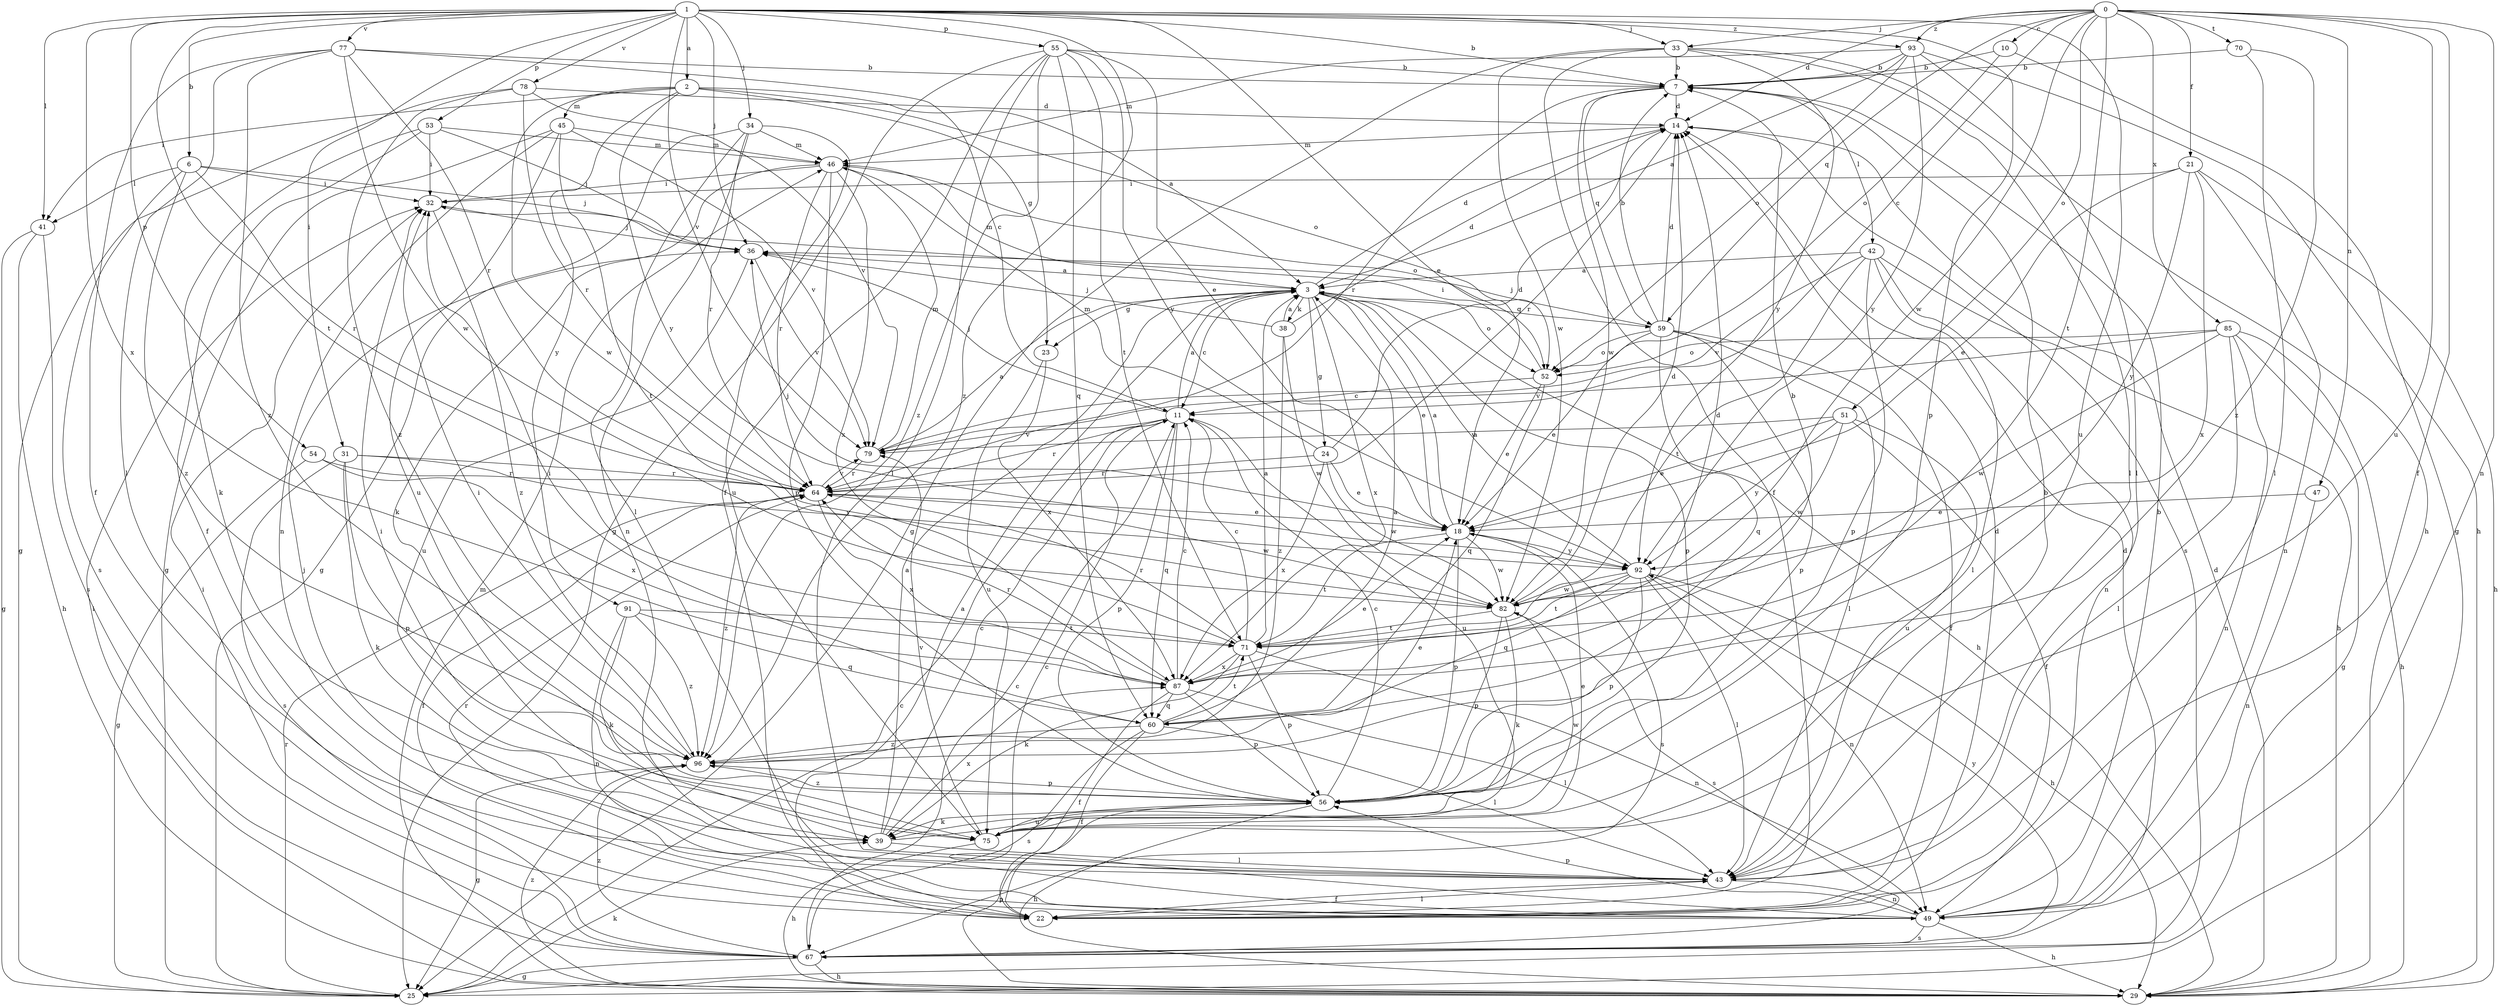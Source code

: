 strict digraph  {
0;
1;
2;
3;
6;
7;
10;
11;
14;
18;
21;
22;
23;
24;
25;
29;
31;
32;
33;
34;
36;
38;
39;
41;
42;
43;
45;
46;
47;
49;
51;
52;
53;
54;
55;
56;
59;
60;
64;
67;
70;
71;
75;
77;
78;
79;
82;
85;
87;
91;
92;
93;
96;
0 -> 10  [label=c];
0 -> 11  [label=c];
0 -> 14  [label=d];
0 -> 21  [label=f];
0 -> 22  [label=f];
0 -> 33  [label=j];
0 -> 47  [label=n];
0 -> 49  [label=n];
0 -> 51  [label=o];
0 -> 59  [label=q];
0 -> 70  [label=t];
0 -> 71  [label=t];
0 -> 75  [label=u];
0 -> 82  [label=w];
0 -> 85  [label=x];
0 -> 93  [label=z];
1 -> 2  [label=a];
1 -> 6  [label=b];
1 -> 7  [label=b];
1 -> 18  [label=e];
1 -> 31  [label=i];
1 -> 33  [label=j];
1 -> 34  [label=j];
1 -> 36  [label=j];
1 -> 41  [label=l];
1 -> 53  [label=p];
1 -> 54  [label=p];
1 -> 55  [label=p];
1 -> 56  [label=p];
1 -> 71  [label=t];
1 -> 75  [label=u];
1 -> 77  [label=v];
1 -> 78  [label=v];
1 -> 79  [label=v];
1 -> 87  [label=x];
1 -> 93  [label=z];
1 -> 96  [label=z];
2 -> 3  [label=a];
2 -> 23  [label=g];
2 -> 41  [label=l];
2 -> 45  [label=m];
2 -> 52  [label=o];
2 -> 82  [label=w];
2 -> 91  [label=y];
2 -> 92  [label=y];
3 -> 11  [label=c];
3 -> 14  [label=d];
3 -> 18  [label=e];
3 -> 23  [label=g];
3 -> 24  [label=g];
3 -> 29  [label=h];
3 -> 38  [label=k];
3 -> 46  [label=m];
3 -> 52  [label=o];
3 -> 56  [label=p];
3 -> 59  [label=q];
3 -> 87  [label=x];
6 -> 32  [label=i];
6 -> 36  [label=j];
6 -> 41  [label=l];
6 -> 64  [label=r];
6 -> 67  [label=s];
6 -> 96  [label=z];
7 -> 14  [label=d];
7 -> 42  [label=l];
7 -> 59  [label=q];
7 -> 64  [label=r];
7 -> 82  [label=w];
10 -> 7  [label=b];
10 -> 25  [label=g];
10 -> 52  [label=o];
11 -> 3  [label=a];
11 -> 36  [label=j];
11 -> 56  [label=p];
11 -> 60  [label=q];
11 -> 64  [label=r];
11 -> 75  [label=u];
11 -> 79  [label=v];
14 -> 46  [label=m];
14 -> 64  [label=r];
14 -> 67  [label=s];
18 -> 3  [label=a];
18 -> 36  [label=j];
18 -> 56  [label=p];
18 -> 67  [label=s];
18 -> 71  [label=t];
18 -> 82  [label=w];
18 -> 92  [label=y];
21 -> 18  [label=e];
21 -> 29  [label=h];
21 -> 32  [label=i];
21 -> 49  [label=n];
21 -> 87  [label=x];
21 -> 92  [label=y];
22 -> 3  [label=a];
22 -> 14  [label=d];
22 -> 43  [label=l];
23 -> 75  [label=u];
23 -> 87  [label=x];
24 -> 14  [label=d];
24 -> 18  [label=e];
24 -> 46  [label=m];
24 -> 64  [label=r];
24 -> 82  [label=w];
24 -> 87  [label=x];
25 -> 11  [label=c];
25 -> 39  [label=k];
25 -> 64  [label=r];
29 -> 14  [label=d];
29 -> 32  [label=i];
29 -> 46  [label=m];
29 -> 56  [label=p];
29 -> 96  [label=z];
31 -> 39  [label=k];
31 -> 56  [label=p];
31 -> 64  [label=r];
31 -> 67  [label=s];
31 -> 92  [label=y];
32 -> 36  [label=j];
32 -> 96  [label=z];
33 -> 7  [label=b];
33 -> 22  [label=f];
33 -> 25  [label=g];
33 -> 29  [label=h];
33 -> 43  [label=l];
33 -> 82  [label=w];
33 -> 92  [label=y];
34 -> 25  [label=g];
34 -> 43  [label=l];
34 -> 46  [label=m];
34 -> 49  [label=n];
34 -> 64  [label=r];
34 -> 75  [label=u];
36 -> 3  [label=a];
36 -> 75  [label=u];
36 -> 79  [label=v];
38 -> 3  [label=a];
38 -> 14  [label=d];
38 -> 36  [label=j];
38 -> 82  [label=w];
38 -> 96  [label=z];
39 -> 3  [label=a];
39 -> 11  [label=c];
39 -> 43  [label=l];
39 -> 82  [label=w];
39 -> 87  [label=x];
41 -> 25  [label=g];
41 -> 29  [label=h];
41 -> 67  [label=s];
42 -> 3  [label=a];
42 -> 29  [label=h];
42 -> 43  [label=l];
42 -> 49  [label=n];
42 -> 56  [label=p];
42 -> 71  [label=t];
42 -> 79  [label=v];
43 -> 7  [label=b];
43 -> 22  [label=f];
43 -> 36  [label=j];
43 -> 49  [label=n];
45 -> 25  [label=g];
45 -> 46  [label=m];
45 -> 49  [label=n];
45 -> 71  [label=t];
45 -> 75  [label=u];
45 -> 79  [label=v];
46 -> 32  [label=i];
46 -> 39  [label=k];
46 -> 52  [label=o];
46 -> 56  [label=p];
46 -> 64  [label=r];
46 -> 87  [label=x];
47 -> 18  [label=e];
47 -> 49  [label=n];
49 -> 7  [label=b];
49 -> 11  [label=c];
49 -> 29  [label=h];
49 -> 56  [label=p];
49 -> 64  [label=r];
49 -> 67  [label=s];
51 -> 18  [label=e];
51 -> 22  [label=f];
51 -> 75  [label=u];
51 -> 79  [label=v];
51 -> 82  [label=w];
51 -> 92  [label=y];
52 -> 11  [label=c];
52 -> 18  [label=e];
52 -> 32  [label=i];
52 -> 60  [label=q];
53 -> 22  [label=f];
53 -> 32  [label=i];
53 -> 36  [label=j];
53 -> 39  [label=k];
53 -> 46  [label=m];
54 -> 25  [label=g];
54 -> 64  [label=r];
54 -> 87  [label=x];
55 -> 7  [label=b];
55 -> 18  [label=e];
55 -> 22  [label=f];
55 -> 25  [label=g];
55 -> 43  [label=l];
55 -> 60  [label=q];
55 -> 71  [label=t];
55 -> 92  [label=y];
55 -> 96  [label=z];
56 -> 11  [label=c];
56 -> 29  [label=h];
56 -> 39  [label=k];
56 -> 75  [label=u];
56 -> 96  [label=z];
59 -> 7  [label=b];
59 -> 14  [label=d];
59 -> 18  [label=e];
59 -> 22  [label=f];
59 -> 36  [label=j];
59 -> 43  [label=l];
59 -> 52  [label=o];
59 -> 56  [label=p];
59 -> 60  [label=q];
60 -> 3  [label=a];
60 -> 22  [label=f];
60 -> 32  [label=i];
60 -> 43  [label=l];
60 -> 67  [label=s];
60 -> 71  [label=t];
60 -> 96  [label=z];
64 -> 18  [label=e];
64 -> 22  [label=f];
64 -> 79  [label=v];
64 -> 82  [label=w];
64 -> 87  [label=x];
64 -> 96  [label=z];
67 -> 11  [label=c];
67 -> 14  [label=d];
67 -> 25  [label=g];
67 -> 29  [label=h];
67 -> 32  [label=i];
67 -> 92  [label=y];
67 -> 96  [label=z];
70 -> 7  [label=b];
70 -> 43  [label=l];
70 -> 96  [label=z];
71 -> 3  [label=a];
71 -> 11  [label=c];
71 -> 39  [label=k];
71 -> 49  [label=n];
71 -> 56  [label=p];
71 -> 64  [label=r];
71 -> 87  [label=x];
75 -> 18  [label=e];
75 -> 29  [label=h];
75 -> 32  [label=i];
75 -> 79  [label=v];
77 -> 7  [label=b];
77 -> 11  [label=c];
77 -> 22  [label=f];
77 -> 43  [label=l];
77 -> 64  [label=r];
77 -> 82  [label=w];
77 -> 96  [label=z];
78 -> 14  [label=d];
78 -> 25  [label=g];
78 -> 64  [label=r];
78 -> 79  [label=v];
78 -> 96  [label=z];
79 -> 3  [label=a];
79 -> 46  [label=m];
79 -> 64  [label=r];
82 -> 14  [label=d];
82 -> 39  [label=k];
82 -> 56  [label=p];
82 -> 67  [label=s];
82 -> 71  [label=t];
85 -> 25  [label=g];
85 -> 29  [label=h];
85 -> 43  [label=l];
85 -> 49  [label=n];
85 -> 52  [label=o];
85 -> 79  [label=v];
85 -> 82  [label=w];
87 -> 7  [label=b];
87 -> 11  [label=c];
87 -> 14  [label=d];
87 -> 18  [label=e];
87 -> 22  [label=f];
87 -> 43  [label=l];
87 -> 56  [label=p];
87 -> 60  [label=q];
87 -> 64  [label=r];
91 -> 39  [label=k];
91 -> 49  [label=n];
91 -> 60  [label=q];
91 -> 71  [label=t];
91 -> 96  [label=z];
92 -> 3  [label=a];
92 -> 29  [label=h];
92 -> 43  [label=l];
92 -> 49  [label=n];
92 -> 56  [label=p];
92 -> 60  [label=q];
92 -> 71  [label=t];
92 -> 82  [label=w];
93 -> 3  [label=a];
93 -> 7  [label=b];
93 -> 29  [label=h];
93 -> 43  [label=l];
93 -> 46  [label=m];
93 -> 52  [label=o];
93 -> 92  [label=y];
96 -> 18  [label=e];
96 -> 25  [label=g];
96 -> 32  [label=i];
96 -> 56  [label=p];
}
